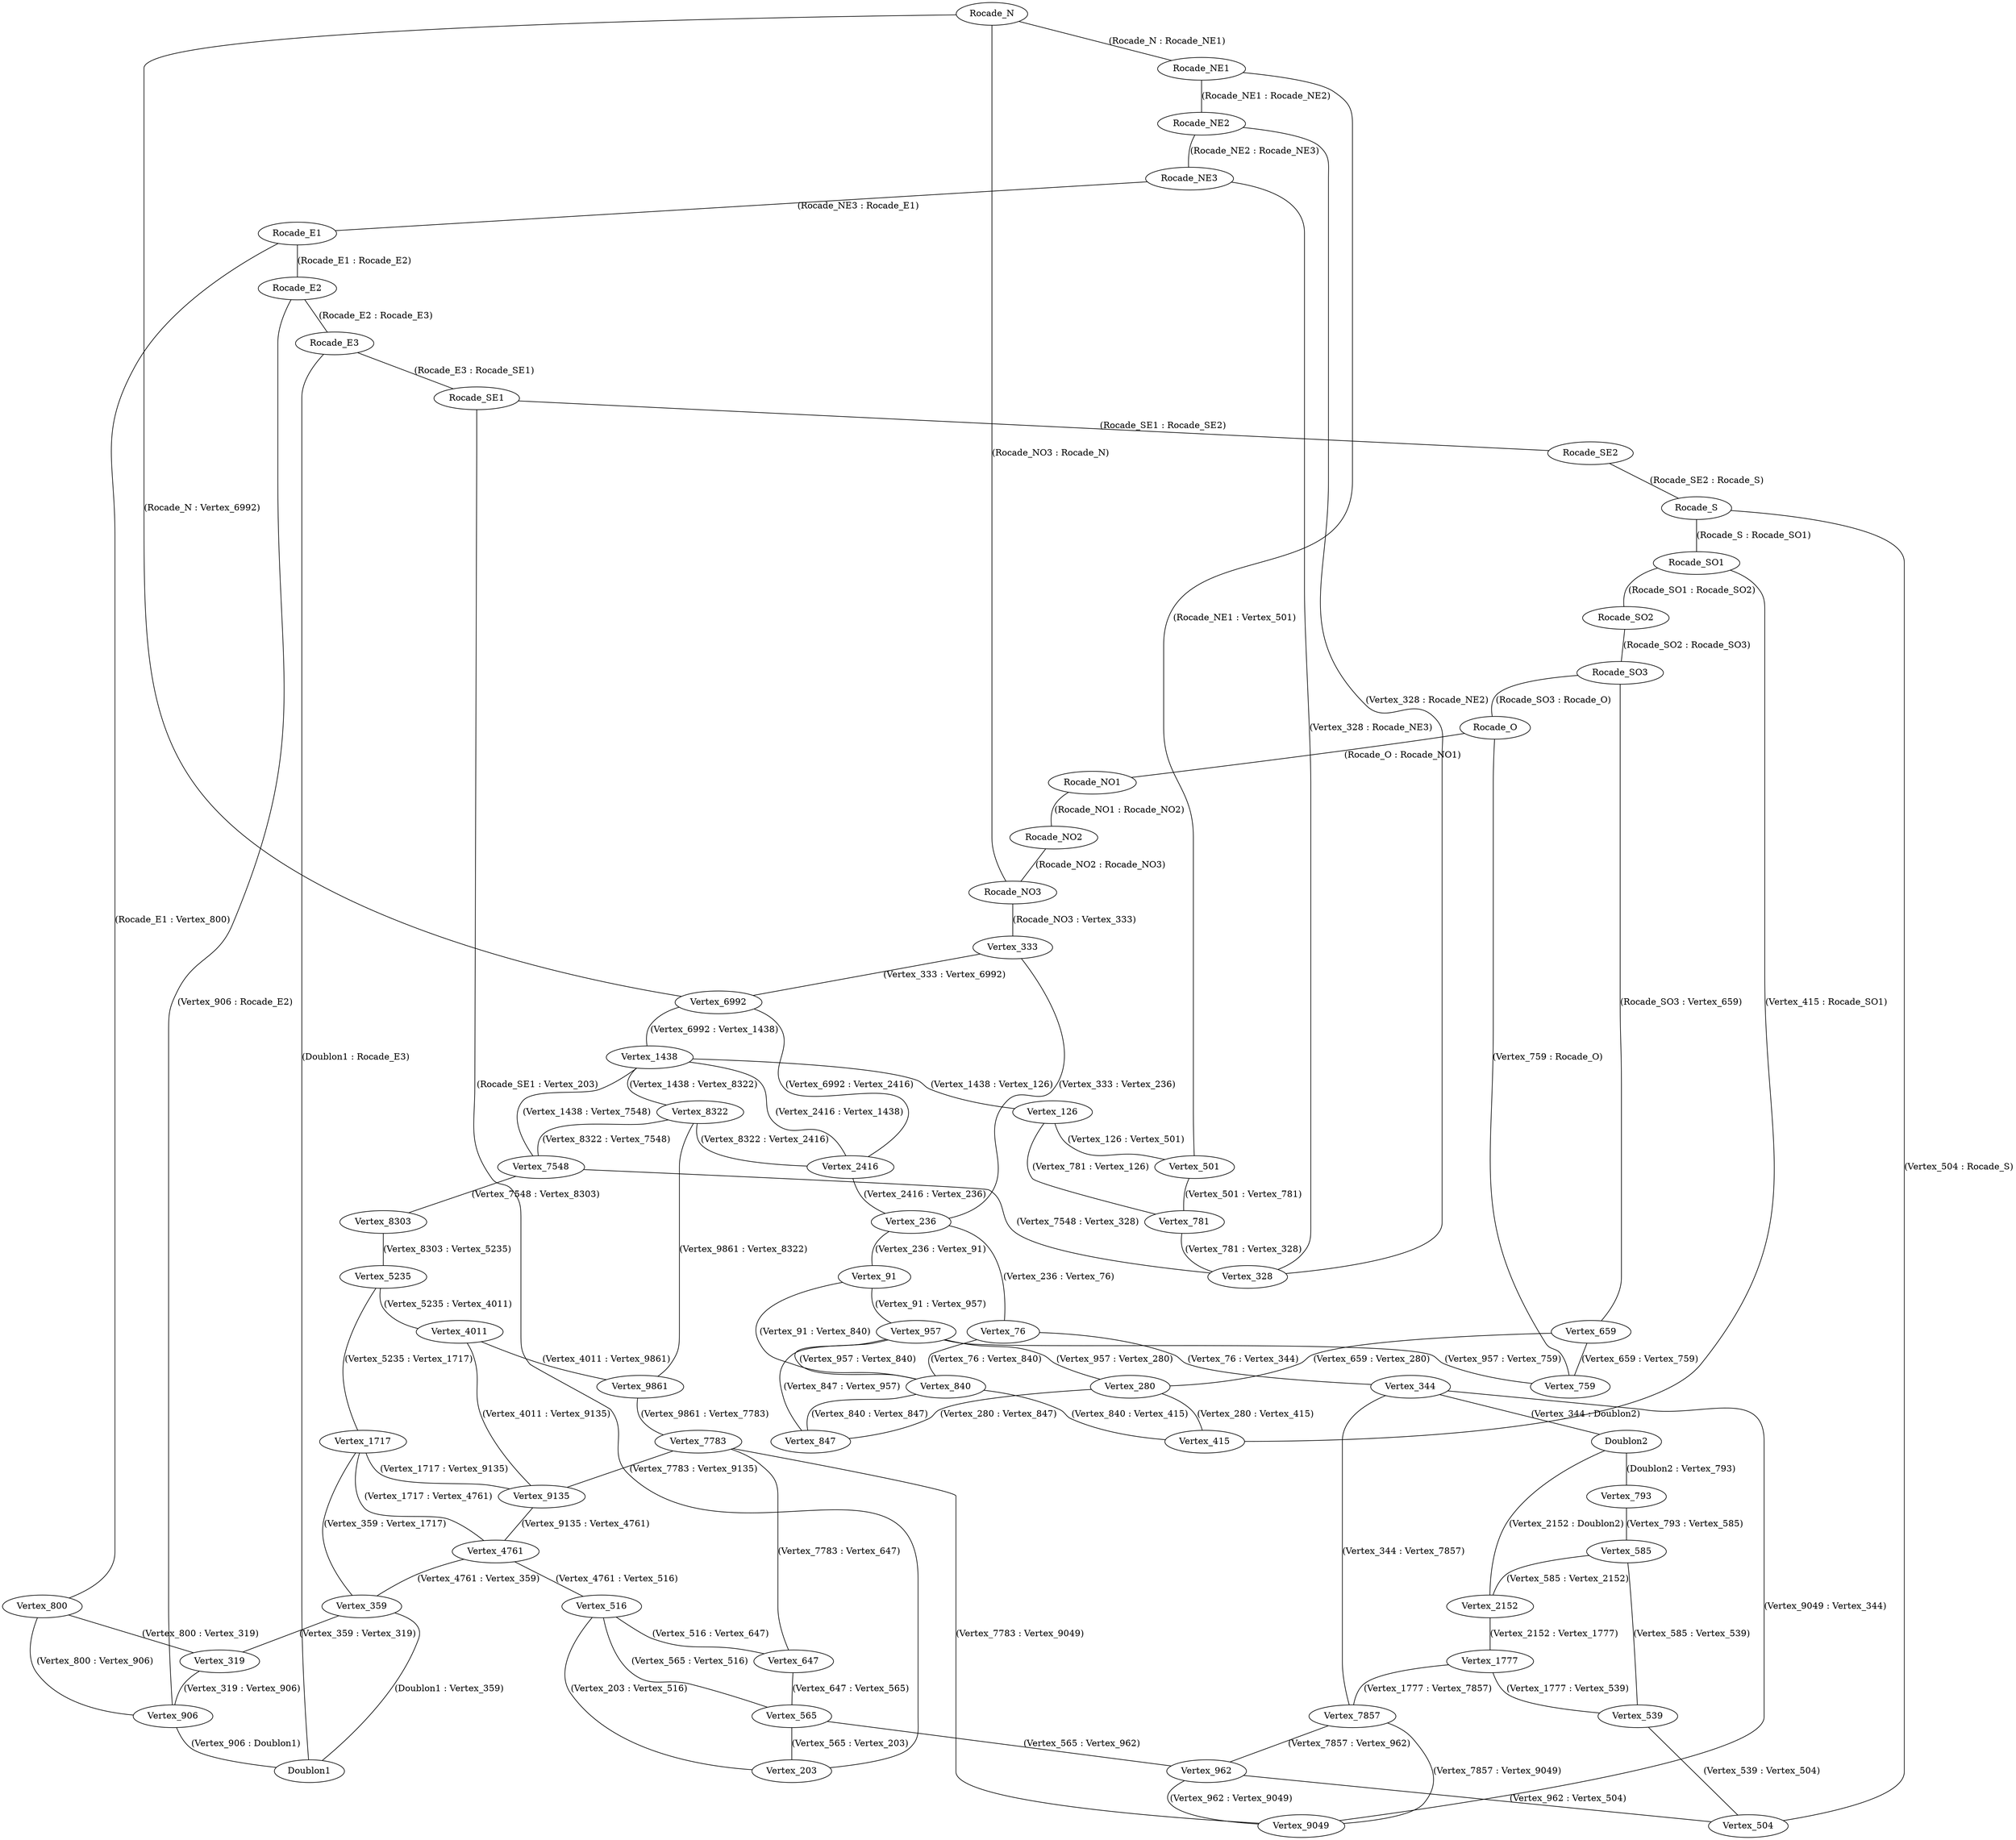 graph BordeauxInverse {
  1 [label = "Rocade_N"];
  2 [label = "Rocade_NE1"];
  3 [label = "Rocade_NE2"];
  4 [label = "Rocade_NE3"];
  5 [label = "Rocade_E1"];
  6 [label = "Rocade_E2"];
  7 [label = "Rocade_E3"];
  8 [label = "Rocade_SE1"];
  9 [label = "Rocade_SE2"];
  10 [label = "Rocade_S"];
  11 [label = "Rocade_SO1"];
  12 [label = "Rocade_SO2"];
  13 [label = "Rocade_SO3"];
  14 [label = "Rocade_O"];
  15 [label = "Rocade_NO1"];
  16 [label = "Rocade_NO2"];
  17 [label = "Rocade_NO3"];
  18 [label = "Vertex_659"];
  19 [label = "Vertex_759"];
  20 [label = "Vertex_957"];
  21 [label = "Vertex_847"];
  22 [label = "Vertex_280"];
  23 [label = "Vertex_415"];
  24 [label = "Vertex_840"];
  25 [label = "Vertex_91"];
  26 [label = "Vertex_333"];
  27 [label = "Vertex_236"];
  28 [label = "Vertex_76"];
  29 [label = "Vertex_344"];
  30 [label = "Doublon1"];
  31 [label = "Vertex_793"];
  32 [label = "Vertex_585"];
  33 [label = "Vertex_539"];
  34 [label = "Vertex_504"];
  35 [label = "Vertex_501"];
  36 [label = "Vertex_781"];
  37 [label = "Vertex_126"];
  38 [label = "Vertex_328"];
  39 [label = "Vertex_800"];
  40 [label = "Vertex_906"];
  41 [label = "Vertex_319"];
  42 [label = "Vertex_359"];
  43 [label = "Vertex_203"];
  44 [label = "Vertex_516"];
  45 [label = "Vertex_565"];
  46 [label = "Vertex_647"];
  47 [label = "Vertex_962"];
  48 [label = "Doublon2"];
  49 [label = "Vertex_2152"];
  50 [label = "Vertex_1777"];
  51 [label = "Vertex_7857"];
  52 [label = "Vertex_9049"];
  53 [label = "Vertex_1717"];
  54 [label = "Vertex_4761"];
  55 [label = "Vertex_9135"];
  56 [label = "Vertex_7783"];
  57 [label = "Vertex_9861"];
  58 [label = "Vertex_4011"];
  59 [label = "Vertex_5235"];
  60 [label = "Vertex_8322"];
  61 [label = "Vertex_7548"];
  62 [label = "Vertex_8303"];
  63 [label = "Vertex_1438"];
  64 [label = "Vertex_6992"];
  65 [label = "Vertex_2416"];
  17 -- 1 [label = "(Rocade_NO3 : Rocade_N)"];
  1 -- 2 [label = "(Rocade_N : Rocade_NE1)"];
  2 -- 3 [label = "(Rocade_NE1 : Rocade_NE2)"];
  3 -- 4 [label = "(Rocade_NE2 : Rocade_NE3)"];
  4 -- 5 [label = "(Rocade_NE3 : Rocade_E1)"];
  5 -- 6 [label = "(Rocade_E1 : Rocade_E2)"];
  6 -- 7 [label = "(Rocade_E2 : Rocade_E3)"];
  7 -- 8 [label = "(Rocade_E3 : Rocade_SE1)"];
  8 -- 9 [label = "(Rocade_SE1 : Rocade_SE2)"];
  9 -- 10 [label = "(Rocade_SE2 : Rocade_S)"];
  10 -- 11 [label = "(Rocade_S : Rocade_SO1)"];
  11 -- 12 [label = "(Rocade_SO1 : Rocade_SO2)"];
  12 -- 13 [label = "(Rocade_SO2 : Rocade_SO3)"];
  13 -- 14 [label = "(Rocade_SO3 : Rocade_O)"];
  14 -- 15 [label = "(Rocade_O : Rocade_NO1)"];
  15 -- 16 [label = "(Rocade_NO1 : Rocade_NO2)"];
  16 -- 17 [label = "(Rocade_NO2 : Rocade_NO3)"];
  25 -- 24 [label = "(Vertex_91 : Vertex_840)"];
  24 -- 23 [label = "(Vertex_840 : Vertex_415)"];
  23 -- 11 [label = "(Vertex_415 : Rocade_SO1)"];
  24 -- 21 [label = "(Vertex_840 : Vertex_847)"];
  21 -- 20 [label = "(Vertex_847 : Vertex_957)"];
  20 -- 24 [label = "(Vertex_957 : Vertex_840)"];
  25 -- 20 [label = "(Vertex_91 : Vertex_957)"];
  20 -- 22 [label = "(Vertex_957 : Vertex_280)"];
  22 -- 21 [label = "(Vertex_280 : Vertex_847)"];
  22 -- 23 [label = "(Vertex_280 : Vertex_415)"];
  20 -- 19 [label = "(Vertex_957 : Vertex_759)"];
  19 -- 14 [label = "(Vertex_759 : Rocade_O)"];
  13 -- 18 [label = "(Rocade_SO3 : Vertex_659)"];
  18 -- 19 [label = "(Vertex_659 : Vertex_759)"];
  18 -- 22 [label = "(Vertex_659 : Vertex_280)"];
  17 -- 26 [label = "(Rocade_NO3 : Vertex_333)"];
  26 -- 27 [label = "(Vertex_333 : Vertex_236)"];
  27 -- 28 [label = "(Vertex_236 : Vertex_76)"];
  28 -- 29 [label = "(Vertex_76 : Vertex_344)"];
  29 -- 48 [label = "(Vertex_344 : Doublon2)"];
  48 -- 31 [label = "(Doublon2 : Vertex_793)"];
  31 -- 32 [label = "(Vertex_793 : Vertex_585)"];
  32 -- 33 [label = "(Vertex_585 : Vertex_539)"];
  33 -- 34 [label = "(Vertex_539 : Vertex_504)"];
  34 -- 10 [label = "(Vertex_504 : Rocade_S)"];
  27 -- 25 [label = "(Vertex_236 : Vertex_91)"];
  28 -- 24 [label = "(Vertex_76 : Vertex_840)"];
  2 -- 35 [label = "(Rocade_NE1 : Vertex_501)"];
  35 -- 36 [label = "(Vertex_501 : Vertex_781)"];
  36 -- 37 [label = "(Vertex_781 : Vertex_126)"];
  37 -- 35 [label = "(Vertex_126 : Vertex_501)"];
  36 -- 38 [label = "(Vertex_781 : Vertex_328)"];
  38 -- 3 [label = "(Vertex_328 : Rocade_NE2)"];
  38 -- 4 [label = "(Vertex_328 : Rocade_NE3)"];
  5 -- 39 [label = "(Rocade_E1 : Vertex_800)"];
  39 -- 40 [label = "(Vertex_800 : Vertex_906)"];
  40 -- 30 [label = "(Vertex_906 : Doublon1)"];
  30 -- 7 [label = "(Doublon1 : Rocade_E3)"];
  40 -- 6 [label = "(Vertex_906 : Rocade_E2)"];
  39 -- 41 [label = "(Vertex_800 : Vertex_319)"];
  41 -- 40 [label = "(Vertex_319 : Vertex_906)"];
  30 -- 42 [label = "(Doublon1 : Vertex_359)"];
  42 -- 41 [label = "(Vertex_359 : Vertex_319)"];
  8 -- 43 [label = "(Rocade_SE1 : Vertex_203)"];
  43 -- 44 [label = "(Vertex_203 : Vertex_516)"];
  44 -- 46 [label = "(Vertex_516 : Vertex_647)"];
  46 -- 45 [label = "(Vertex_647 : Vertex_565)"];
  45 -- 43 [label = "(Vertex_565 : Vertex_203)"];
  45 -- 44 [label = "(Vertex_565 : Vertex_516)"];
  45 -- 47 [label = "(Vertex_565 : Vertex_962)"];
  47 -- 34 [label = "(Vertex_962 : Vertex_504)"];
  50 -- 33 [label = "(Vertex_1777 : Vertex_539)"];
  32 -- 49 [label = "(Vertex_585 : Vertex_2152)"];
  49 -- 50 [label = "(Vertex_2152 : Vertex_1777)"];
  49 -- 48 [label = "(Vertex_2152 : Doublon2)"];
  52 -- 29 [label = "(Vertex_9049 : Vertex_344)"];
  29 -- 51 [label = "(Vertex_344 : Vertex_7857)"];
  51 -- 52 [label = "(Vertex_7857 : Vertex_9049)"];
  50 -- 51 [label = "(Vertex_1777 : Vertex_7857)"];
  51 -- 47 [label = "(Vertex_7857 : Vertex_962)"];
  47 -- 52 [label = "(Vertex_962 : Vertex_9049)"];
  54 -- 44 [label = "(Vertex_4761 : Vertex_516)"];
  53 -- 54 [label = "(Vertex_1717 : Vertex_4761)"];
  54 -- 42 [label = "(Vertex_4761 : Vertex_359)"];
  42 -- 53 [label = "(Vertex_359 : Vertex_1717)"];
  53 -- 55 [label = "(Vertex_1717 : Vertex_9135)"];
  55 -- 54 [label = "(Vertex_9135 : Vertex_4761)"];
  56 -- 46 [label = "(Vertex_7783 : Vertex_647)"];
  56 -- 55 [label = "(Vertex_7783 : Vertex_9135)"];
  56 -- 52 [label = "(Vertex_7783 : Vertex_9049)"];
  59 -- 58 [label = "(Vertex_5235 : Vertex_4011)"];
  58 -- 57 [label = "(Vertex_4011 : Vertex_9861)"];
  57 -- 56 [label = "(Vertex_9861 : Vertex_7783)"];
  58 -- 55 [label = "(Vertex_4011 : Vertex_9135)"];
  59 -- 53 [label = "(Vertex_5235 : Vertex_1717)"];
  57 -- 60 [label = "(Vertex_9861 : Vertex_8322)"];
  60 -- 61 [label = "(Vertex_8322 : Vertex_7548)"];
  61 -- 62 [label = "(Vertex_7548 : Vertex_8303)"];
  62 -- 59 [label = "(Vertex_8303 : Vertex_5235)"];
  61 -- 38 [label = "(Vertex_7548 : Vertex_328)"];
  63 -- 37 [label = "(Vertex_1438 : Vertex_126)"];
  63 -- 61 [label = "(Vertex_1438 : Vertex_7548)"];
  1 -- 64 [label = "(Rocade_N : Vertex_6992)"];
  64 -- 63 [label = "(Vertex_6992 : Vertex_1438)"];
  26 -- 64 [label = "(Vertex_333 : Vertex_6992)"];
  64 -- 65 [label = "(Vertex_6992 : Vertex_2416)"];
  65 -- 63 [label = "(Vertex_2416 : Vertex_1438)"];
  63 -- 60 [label = "(Vertex_1438 : Vertex_8322)"];
  60 -- 65 [label = "(Vertex_8322 : Vertex_2416)"];
  65 -- 27 [label = "(Vertex_2416 : Vertex_236)"];
}
